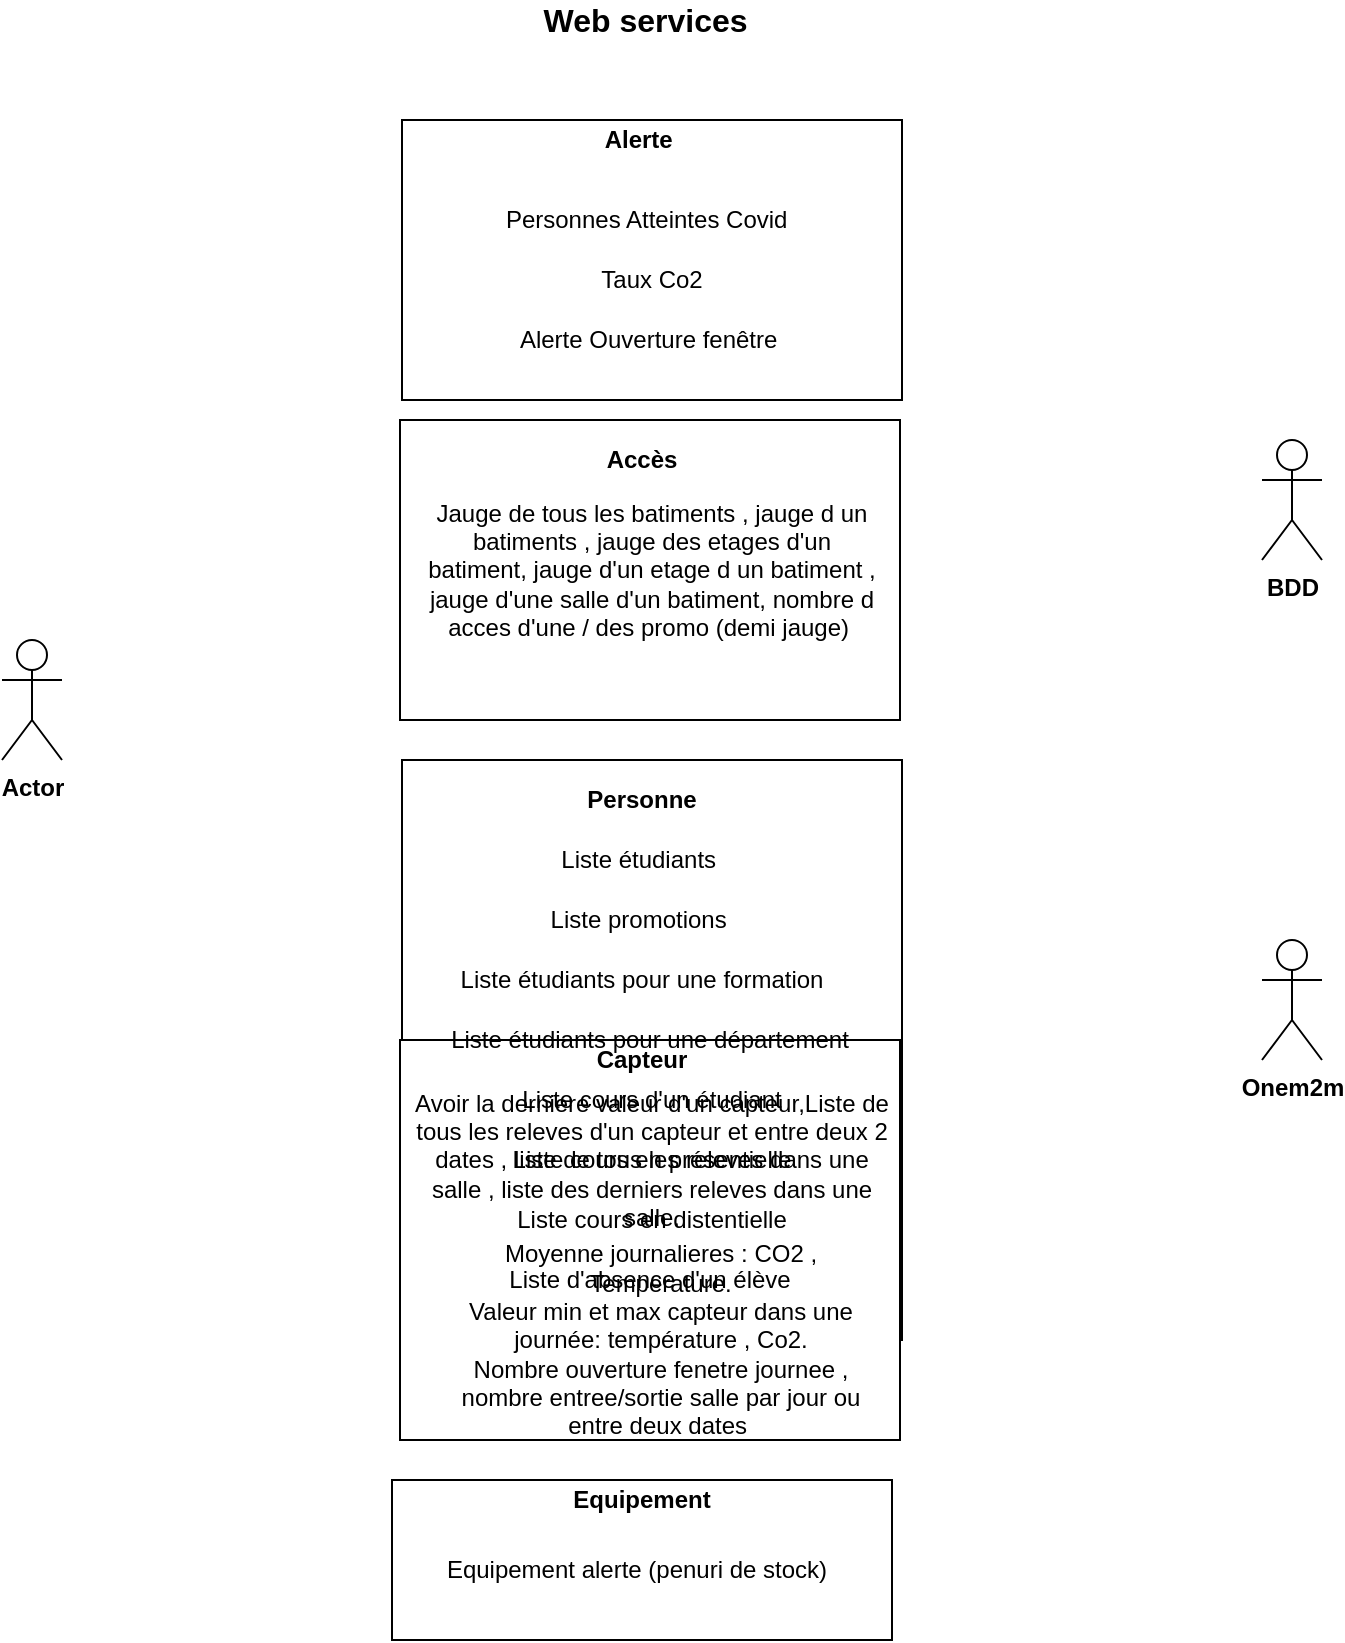 <mxfile version="14.5.1" type="github">
  <diagram id="ocuWfuaNGDJ26_I2H6SO" name="Page-1">
    <mxGraphModel dx="1126" dy="548" grid="1" gridSize="10" guides="1" tooltips="1" connect="1" arrows="1" fold="1" page="1" pageScale="1" pageWidth="827" pageHeight="1169" math="0" shadow="0">
      <root>
        <mxCell id="0" />
        <mxCell id="1" parent="0" />
        <mxCell id="tEwAyCv08CmWJKM7VAuX-1" value="&lt;b&gt;Actor&lt;/b&gt;" style="shape=umlActor;verticalLabelPosition=bottom;verticalAlign=top;html=1;outlineConnect=0;" parent="1" vertex="1">
          <mxGeometry x="70" y="430" width="30" height="60" as="geometry" />
        </mxCell>
        <mxCell id="LUslN0Hp2iyH4F8RHUz0-1" value="" style="rounded=0;whiteSpace=wrap;html=1;" parent="1" vertex="1">
          <mxGeometry x="270" y="170" width="250" height="140" as="geometry" />
        </mxCell>
        <mxCell id="LUslN0Hp2iyH4F8RHUz0-2" value="&lt;b&gt;Alerte&amp;nbsp;&lt;/b&gt;" style="text;html=1;strokeColor=none;fillColor=none;align=center;verticalAlign=middle;whiteSpace=wrap;rounded=0;" parent="1" vertex="1">
          <mxGeometry x="370" y="170" width="40" height="20" as="geometry" />
        </mxCell>
        <mxCell id="LUslN0Hp2iyH4F8RHUz0-4" value="" style="rounded=0;whiteSpace=wrap;html=1;" parent="1" vertex="1">
          <mxGeometry x="269" y="320" width="250" height="150" as="geometry" />
        </mxCell>
        <mxCell id="LUslN0Hp2iyH4F8RHUz0-5" value="&lt;b&gt;Accès&lt;/b&gt;" style="text;html=1;strokeColor=none;fillColor=none;align=center;verticalAlign=middle;whiteSpace=wrap;rounded=0;" parent="1" vertex="1">
          <mxGeometry x="370" y="330" width="40" height="20" as="geometry" />
        </mxCell>
        <mxCell id="LUslN0Hp2iyH4F8RHUz0-6" value="" style="rounded=0;whiteSpace=wrap;html=1;" parent="1" vertex="1">
          <mxGeometry x="270" y="490" width="250" height="290" as="geometry" />
        </mxCell>
        <mxCell id="LUslN0Hp2iyH4F8RHUz0-7" value="&lt;b&gt;Personne&lt;/b&gt;" style="text;html=1;strokeColor=none;fillColor=none;align=center;verticalAlign=middle;whiteSpace=wrap;rounded=0;" parent="1" vertex="1">
          <mxGeometry x="370" y="500" width="40" height="20" as="geometry" />
        </mxCell>
        <mxCell id="LUslN0Hp2iyH4F8RHUz0-8" value="&lt;font style=&quot;font-size: 16px&quot;&gt;&lt;b&gt;Web services&amp;nbsp;&lt;/b&gt;&lt;/font&gt;" style="text;html=1;strokeColor=none;fillColor=none;align=center;verticalAlign=middle;whiteSpace=wrap;rounded=0;" parent="1" vertex="1">
          <mxGeometry x="329" y="110" width="130" height="20" as="geometry" />
        </mxCell>
        <mxCell id="APrOK2f-dDUVphas6wfj-1" value="&lt;b&gt;BDD&lt;/b&gt;" style="shape=umlActor;verticalLabelPosition=bottom;verticalAlign=top;html=1;outlineConnect=0;" parent="1" vertex="1">
          <mxGeometry x="700" y="330" width="30" height="60" as="geometry" />
        </mxCell>
        <mxCell id="APrOK2f-dDUVphas6wfj-2" value="&lt;b&gt;Onem2m&lt;/b&gt;" style="shape=umlActor;verticalLabelPosition=bottom;verticalAlign=top;html=1;outlineConnect=0;" parent="1" vertex="1">
          <mxGeometry x="700" y="580" width="30" height="60" as="geometry" />
        </mxCell>
        <mxCell id="1Jgu8GzvpvVnRny0nY7y-1" value="" style="rounded=0;whiteSpace=wrap;html=1;" vertex="1" parent="1">
          <mxGeometry x="269" y="630" width="250" height="200" as="geometry" />
        </mxCell>
        <mxCell id="1Jgu8GzvpvVnRny0nY7y-4" value="&lt;b&gt;Capteur&lt;/b&gt;" style="text;html=1;strokeColor=none;fillColor=none;align=center;verticalAlign=middle;whiteSpace=wrap;rounded=0;" vertex="1" parent="1">
          <mxGeometry x="370" y="630" width="40" height="20" as="geometry" />
        </mxCell>
        <mxCell id="1Jgu8GzvpvVnRny0nY7y-5" value="" style="rounded=0;whiteSpace=wrap;html=1;" vertex="1" parent="1">
          <mxGeometry x="265" y="850" width="250" height="80" as="geometry" />
        </mxCell>
        <mxCell id="1Jgu8GzvpvVnRny0nY7y-6" value="&lt;b&gt;Equipement&lt;/b&gt;" style="text;html=1;strokeColor=none;fillColor=none;align=center;verticalAlign=middle;whiteSpace=wrap;rounded=0;" vertex="1" parent="1">
          <mxGeometry x="370" y="850" width="40" height="20" as="geometry" />
        </mxCell>
        <mxCell id="LUslN0Hp2iyH4F8RHUz0-9" value="Personnes Atteintes Covid&amp;nbsp;" style="text;html=1;strokeColor=none;fillColor=none;align=center;verticalAlign=middle;whiteSpace=wrap;rounded=0;" vertex="1" parent="1">
          <mxGeometry x="279" y="210" width="230" height="20" as="geometry" />
        </mxCell>
        <mxCell id="1Jgu8GzvpvVnRny0nY7y-7" value="Avoir la derniere valeur d&#39;un capteur,Liste de tous les releves d&#39;un capteur et entre deux 2 dates , liste de tous les releves dans une salle , liste des derniers releves dans une salle." style="text;html=1;strokeColor=none;fillColor=none;align=center;verticalAlign=middle;whiteSpace=wrap;rounded=0;" vertex="1" parent="1">
          <mxGeometry x="275" y="660" width="240" height="60" as="geometry" />
        </mxCell>
        <mxCell id="LUslN0Hp2iyH4F8RHUz0-10" value="Taux Co2" style="text;html=1;strokeColor=none;fillColor=none;align=center;verticalAlign=middle;whiteSpace=wrap;rounded=0;" vertex="1" parent="1">
          <mxGeometry x="280" y="240" width="230" height="20" as="geometry" />
        </mxCell>
        <mxCell id="1Jgu8GzvpvVnRny0nY7y-9" value="Moyenne journalieres : CO2 , Temperature.&lt;br&gt;Valeur min et max capteur dans une journée: température , Co2.&lt;br&gt;Nombre ouverture fenetre journee , nombre entree/sortie salle par jour ou entre deux dates&amp;nbsp;" style="text;html=1;strokeColor=none;fillColor=none;align=center;verticalAlign=middle;whiteSpace=wrap;rounded=0;" vertex="1" parent="1">
          <mxGeometry x="289" y="740" width="221" height="80" as="geometry" />
        </mxCell>
        <mxCell id="LUslN0Hp2iyH4F8RHUz0-11" value="Alerte Ouverture fenêtre&amp;nbsp;" style="text;html=1;strokeColor=none;fillColor=none;align=center;verticalAlign=middle;whiteSpace=wrap;rounded=0;" vertex="1" parent="1">
          <mxGeometry x="280" y="270" width="230" height="20" as="geometry" />
        </mxCell>
        <mxCell id="1Jgu8GzvpvVnRny0nY7y-10" value="Jauge de tous les batiments , jauge d un batiments , jauge des etages d&#39;un batiment, jauge d&#39;un etage d un batiment , jauge d&#39;une salle d&#39;un batiment, nombre d acces d&#39;une / des promo (demi jauge)&amp;nbsp;" style="text;html=1;strokeColor=none;fillColor=none;align=center;verticalAlign=middle;whiteSpace=wrap;rounded=0;" vertex="1" parent="1">
          <mxGeometry x="280" y="365" width="230" height="60" as="geometry" />
        </mxCell>
        <mxCell id="LUslN0Hp2iyH4F8RHUz0-12" value="Liste étudiants&amp;nbsp;" style="text;html=1;strokeColor=none;fillColor=none;align=center;verticalAlign=middle;whiteSpace=wrap;rounded=0;" vertex="1" parent="1">
          <mxGeometry x="275" y="530" width="230" height="20" as="geometry" />
        </mxCell>
        <mxCell id="1Jgu8GzvpvVnRny0nY7y-11" value="Equipement alerte (penuri de stock)" style="text;html=1;strokeColor=none;fillColor=none;align=center;verticalAlign=middle;whiteSpace=wrap;rounded=0;" vertex="1" parent="1">
          <mxGeometry x="275" y="870" width="225" height="50" as="geometry" />
        </mxCell>
        <mxCell id="LUslN0Hp2iyH4F8RHUz0-13" value="Liste promotions&amp;nbsp;" style="text;html=1;strokeColor=none;fillColor=none;align=center;verticalAlign=middle;whiteSpace=wrap;rounded=0;" vertex="1" parent="1">
          <mxGeometry x="275" y="560" width="230" height="20" as="geometry" />
        </mxCell>
        <mxCell id="LUslN0Hp2iyH4F8RHUz0-14" value="Liste étudiants pour une formation" style="text;html=1;strokeColor=none;fillColor=none;align=center;verticalAlign=middle;whiteSpace=wrap;rounded=0;" vertex="1" parent="1">
          <mxGeometry x="275" y="590" width="230" height="20" as="geometry" />
        </mxCell>
        <mxCell id="LUslN0Hp2iyH4F8RHUz0-15" value="Liste étudiants pour une département&lt;span style=&quot;color: rgba(0 , 0 , 0 , 0) ; font-family: monospace ; font-size: 0px&quot;&gt;%3CmxGraphModel%3E%3Croot%3E%3CmxCell%20id%3D%220%22%2F%3E%3CmxCell%20id%3D%221%22%20parent%3D%220%22%2F%3E%3CmxCell%20id%3D%222%22%20value%3D%22Liste%20%C3%A9tudiants%20pour%20une%20formation%22%20style%3D%22text%3Bhtml%3D1%3BstrokeColor%3Dnone%3BfillColor%3Dnone%3Balign%3Dcenter%3BverticalAlign%3Dmiddle%3BwhiteSpace%3Dwrap%3Brounded%3D0%3B%22%20vertex%3D%221%22%20parent%3D%221%22%3E%3CmxGeometry%20x%3D%22275%22%20y%3D%22590%22%20width%3D%22230%22%20height%3D%2220%22%20as%3D%22geometry%22%2F%3E%3C%2FmxCell%3E%3C%2Froot%3E%3C%2FmxGraphModel%3E&lt;/span&gt;" style="text;html=1;strokeColor=none;fillColor=none;align=center;verticalAlign=middle;whiteSpace=wrap;rounded=0;" vertex="1" parent="1">
          <mxGeometry x="279" y="620" width="230" height="20" as="geometry" />
        </mxCell>
        <mxCell id="LUslN0Hp2iyH4F8RHUz0-17" value="Liste cours d&#39;un étudiant" style="text;html=1;strokeColor=none;fillColor=none;align=center;verticalAlign=middle;whiteSpace=wrap;rounded=0;" vertex="1" parent="1">
          <mxGeometry x="280" y="650" width="230" height="20" as="geometry" />
        </mxCell>
        <mxCell id="LUslN0Hp2iyH4F8RHUz0-18" value="Liste cours en présentielle" style="text;html=1;strokeColor=none;fillColor=none;align=center;verticalAlign=middle;whiteSpace=wrap;rounded=0;" vertex="1" parent="1">
          <mxGeometry x="280" y="680" width="230" height="20" as="geometry" />
        </mxCell>
        <mxCell id="LUslN0Hp2iyH4F8RHUz0-19" value="Liste cours en distentielle" style="text;html=1;strokeColor=none;fillColor=none;align=center;verticalAlign=middle;whiteSpace=wrap;rounded=0;" vertex="1" parent="1">
          <mxGeometry x="280" y="710" width="230" height="20" as="geometry" />
        </mxCell>
        <mxCell id="LUslN0Hp2iyH4F8RHUz0-20" value="Liste d&#39;absence d&#39;un élève" style="text;html=1;strokeColor=none;fillColor=none;align=center;verticalAlign=middle;whiteSpace=wrap;rounded=0;" vertex="1" parent="1">
          <mxGeometry x="279" y="740" width="230" height="20" as="geometry" />
        </mxCell>
      </root>
    </mxGraphModel>
  </diagram>
</mxfile>
